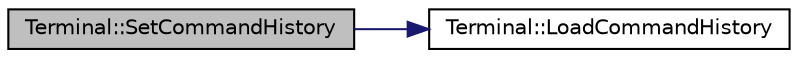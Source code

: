 digraph "Terminal::SetCommandHistory"
{
  edge [fontname="Helvetica",fontsize="10",labelfontname="Helvetica",labelfontsize="10"];
  node [fontname="Helvetica",fontsize="10",shape=record];
  rankdir="LR";
  Node1 [label="Terminal::SetCommandHistory",height=0.2,width=0.4,color="black", fillcolor="grey75", style="filled", fontcolor="black"];
  Node1 -> Node2 [color="midnightblue",fontsize="10",style="solid",fontname="Helvetica"];
  Node2 [label="Terminal::LoadCommandHistory",height=0.2,width=0.4,color="black", fillcolor="white", style="filled",URL="$dc/d46/class_terminal.html#ade1d10c464397ba71d99fb3892a57874",tooltip="Load a list of previous commands from a file. "];
}
